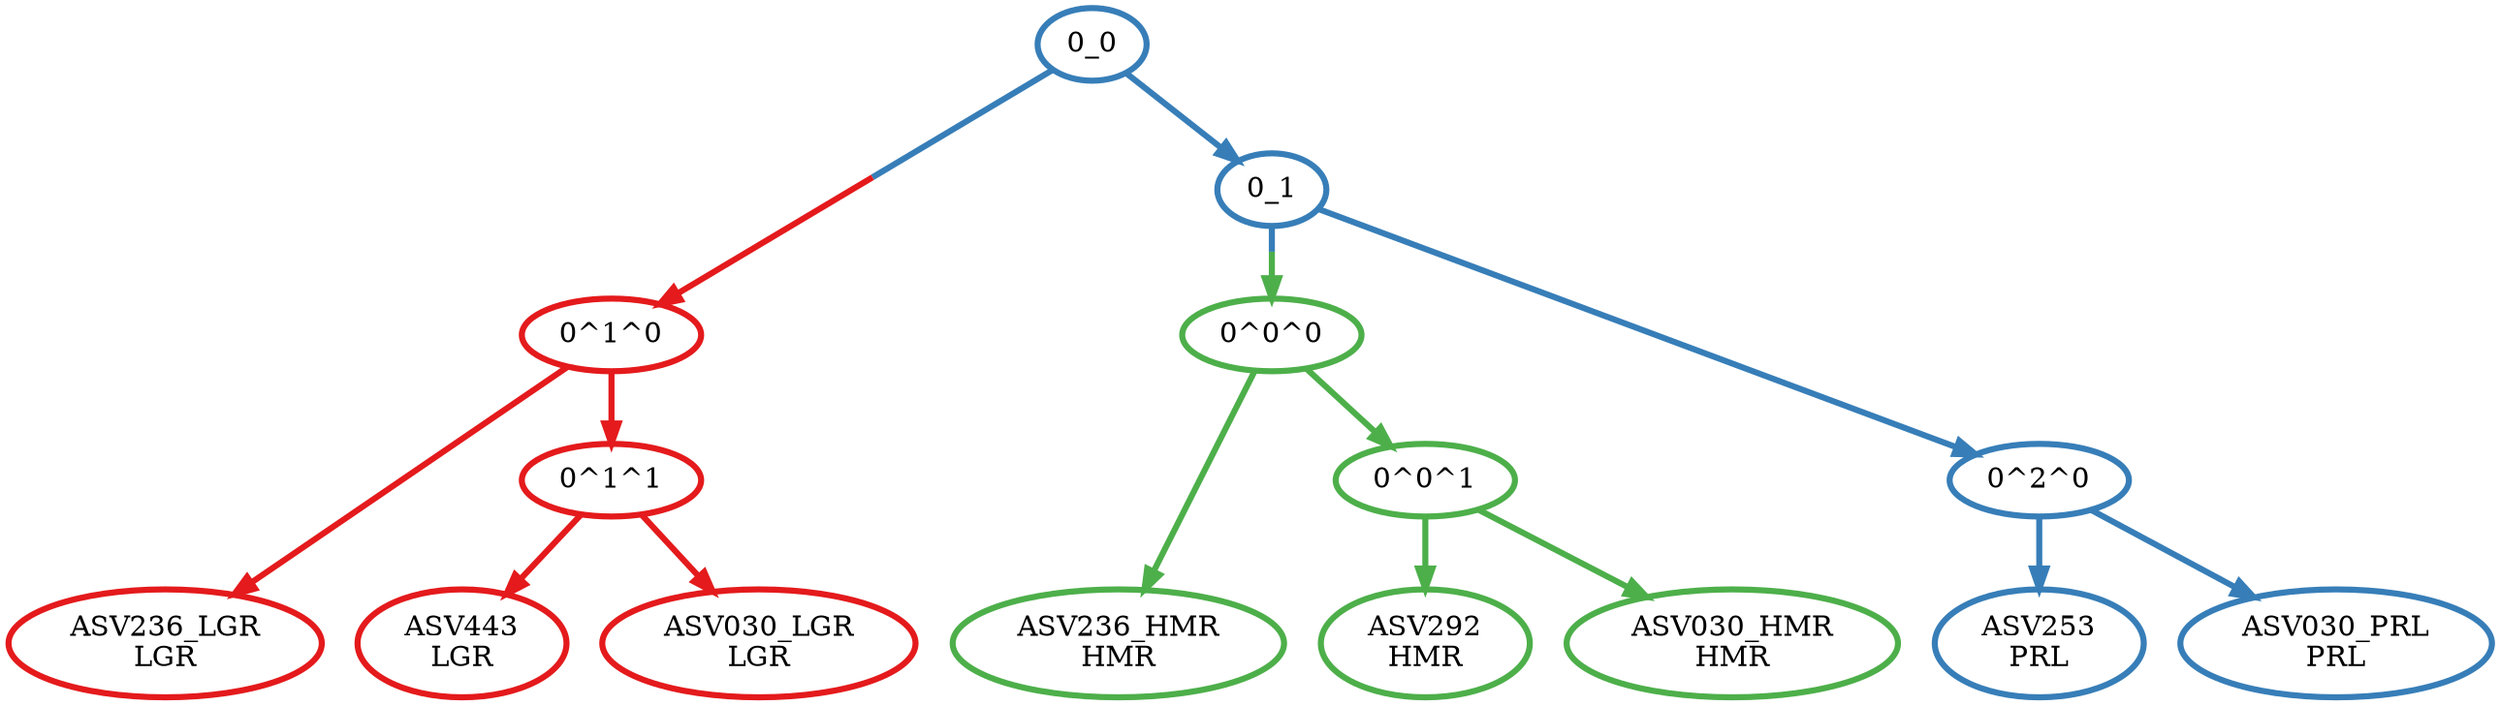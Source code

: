 digraph T {
	{
		rank=same
		14 [penwidth=3,colorscheme=set19,color=3,label="ASV292\nHMR"]
		13 [penwidth=3,colorscheme=set19,color=3,label="ASV030_HMR\nHMR"]
		11 [penwidth=3,colorscheme=set19,color=3,label="ASV236_HMR\nHMR"]
		9 [penwidth=3,colorscheme=set19,color=1,label="ASV443\nLGR"]
		8 [penwidth=3,colorscheme=set19,color=1,label="ASV030_LGR\nLGR"]
		6 [penwidth=3,colorscheme=set19,color=1,label="ASV236_LGR\nLGR"]
		4 [penwidth=3,colorscheme=set19,color=2,label="ASV253\nPRL"]
		3 [penwidth=3,colorscheme=set19,color=2,label="ASV030_PRL\nPRL"]
	}
	12 [penwidth=3,colorscheme=set19,color=3,label="0^0^1"]
	10 [penwidth=3,colorscheme=set19,color=3,label="0^0^0"]
	7 [penwidth=3,colorscheme=set19,color=1,label="0^1^1"]
	5 [penwidth=3,colorscheme=set19,color=1,label="0^1^0"]
	2 [penwidth=3,colorscheme=set19,color=2,label="0^2^0"]
	1 [penwidth=3,colorscheme=set19,color=2,label="0_1"]
	0 [penwidth=3,colorscheme=set19,color=2,label="0_0"]
	12 -> 14 [penwidth=3,colorscheme=set19,color=3]
	12 -> 13 [penwidth=3,colorscheme=set19,color=3]
	10 -> 12 [penwidth=3,colorscheme=set19,color=3]
	10 -> 11 [penwidth=3,colorscheme=set19,color=3]
	7 -> 9 [penwidth=3,colorscheme=set19,color=1]
	7 -> 8 [penwidth=3,colorscheme=set19,color=1]
	5 -> 7 [penwidth=3,colorscheme=set19,color=1]
	5 -> 6 [penwidth=3,colorscheme=set19,color=1]
	2 -> 4 [penwidth=3,colorscheme=set19,color=2]
	2 -> 3 [penwidth=3,colorscheme=set19,color=2]
	1 -> 10 [penwidth=3,colorscheme=set19,color="2;0.5:3"]
	1 -> 2 [penwidth=3,colorscheme=set19,color=2]
	0 -> 5 [penwidth=3,colorscheme=set19,color="2;0.5:1"]
	0 -> 1 [penwidth=3,colorscheme=set19,color=2]
}
